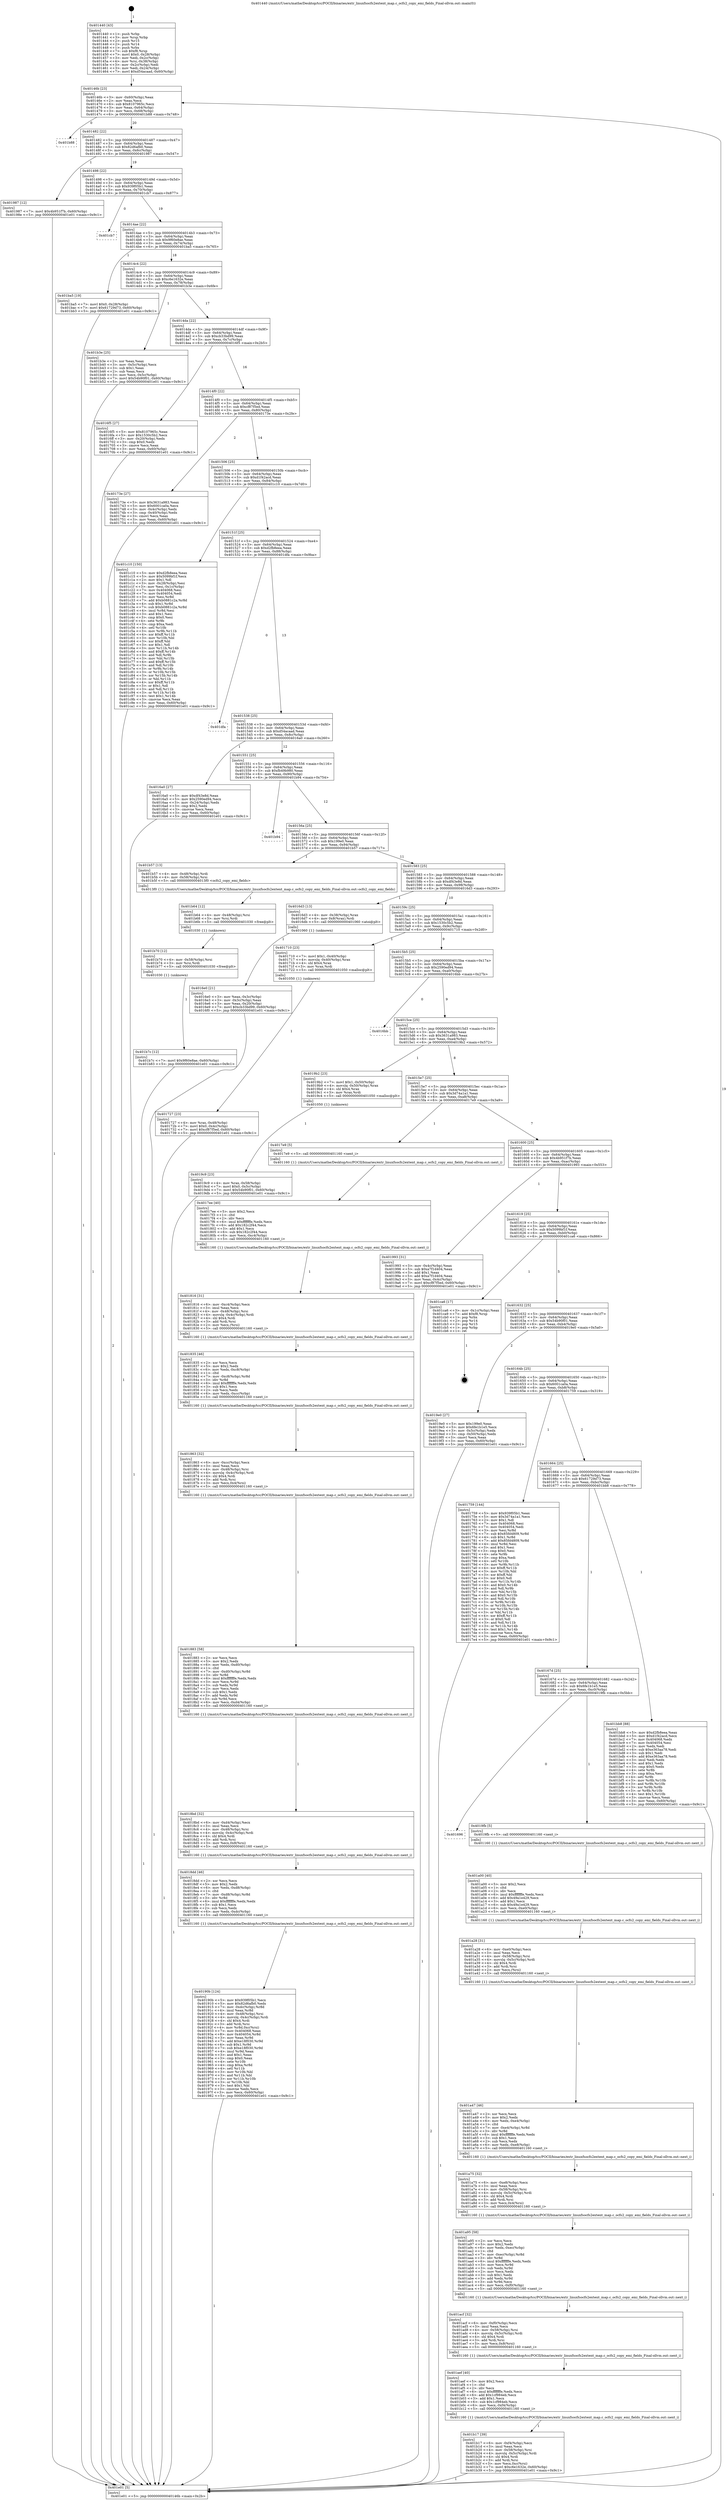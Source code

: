 digraph "0x401440" {
  label = "0x401440 (/mnt/c/Users/mathe/Desktop/tcc/POCII/binaries/extr_linuxfsocfs2extent_map.c_ocfs2_copy_emi_fields_Final-ollvm.out::main(0))"
  labelloc = "t"
  node[shape=record]

  Entry [label="",width=0.3,height=0.3,shape=circle,fillcolor=black,style=filled]
  "0x40146b" [label="{
     0x40146b [23]\l
     | [instrs]\l
     &nbsp;&nbsp;0x40146b \<+3\>: mov -0x60(%rbp),%eax\l
     &nbsp;&nbsp;0x40146e \<+2\>: mov %eax,%ecx\l
     &nbsp;&nbsp;0x401470 \<+6\>: sub $0x8107965c,%ecx\l
     &nbsp;&nbsp;0x401476 \<+3\>: mov %eax,-0x64(%rbp)\l
     &nbsp;&nbsp;0x401479 \<+3\>: mov %ecx,-0x68(%rbp)\l
     &nbsp;&nbsp;0x40147c \<+6\>: je 0000000000401b88 \<main+0x748\>\l
  }"]
  "0x401b88" [label="{
     0x401b88\l
  }", style=dashed]
  "0x401482" [label="{
     0x401482 [22]\l
     | [instrs]\l
     &nbsp;&nbsp;0x401482 \<+5\>: jmp 0000000000401487 \<main+0x47\>\l
     &nbsp;&nbsp;0x401487 \<+3\>: mov -0x64(%rbp),%eax\l
     &nbsp;&nbsp;0x40148a \<+5\>: sub $0x82d6afb0,%eax\l
     &nbsp;&nbsp;0x40148f \<+3\>: mov %eax,-0x6c(%rbp)\l
     &nbsp;&nbsp;0x401492 \<+6\>: je 0000000000401987 \<main+0x547\>\l
  }"]
  Exit [label="",width=0.3,height=0.3,shape=circle,fillcolor=black,style=filled,peripheries=2]
  "0x401987" [label="{
     0x401987 [12]\l
     | [instrs]\l
     &nbsp;&nbsp;0x401987 \<+7\>: movl $0x4b951f7b,-0x60(%rbp)\l
     &nbsp;&nbsp;0x40198e \<+5\>: jmp 0000000000401e01 \<main+0x9c1\>\l
  }"]
  "0x401498" [label="{
     0x401498 [22]\l
     | [instrs]\l
     &nbsp;&nbsp;0x401498 \<+5\>: jmp 000000000040149d \<main+0x5d\>\l
     &nbsp;&nbsp;0x40149d \<+3\>: mov -0x64(%rbp),%eax\l
     &nbsp;&nbsp;0x4014a0 \<+5\>: sub $0x939f05b1,%eax\l
     &nbsp;&nbsp;0x4014a5 \<+3\>: mov %eax,-0x70(%rbp)\l
     &nbsp;&nbsp;0x4014a8 \<+6\>: je 0000000000401cb7 \<main+0x877\>\l
  }"]
  "0x401b7c" [label="{
     0x401b7c [12]\l
     | [instrs]\l
     &nbsp;&nbsp;0x401b7c \<+7\>: movl $0x9f60e8ae,-0x60(%rbp)\l
     &nbsp;&nbsp;0x401b83 \<+5\>: jmp 0000000000401e01 \<main+0x9c1\>\l
  }"]
  "0x401cb7" [label="{
     0x401cb7\l
  }", style=dashed]
  "0x4014ae" [label="{
     0x4014ae [22]\l
     | [instrs]\l
     &nbsp;&nbsp;0x4014ae \<+5\>: jmp 00000000004014b3 \<main+0x73\>\l
     &nbsp;&nbsp;0x4014b3 \<+3\>: mov -0x64(%rbp),%eax\l
     &nbsp;&nbsp;0x4014b6 \<+5\>: sub $0x9f60e8ae,%eax\l
     &nbsp;&nbsp;0x4014bb \<+3\>: mov %eax,-0x74(%rbp)\l
     &nbsp;&nbsp;0x4014be \<+6\>: je 0000000000401ba5 \<main+0x765\>\l
  }"]
  "0x401b70" [label="{
     0x401b70 [12]\l
     | [instrs]\l
     &nbsp;&nbsp;0x401b70 \<+4\>: mov -0x58(%rbp),%rsi\l
     &nbsp;&nbsp;0x401b74 \<+3\>: mov %rsi,%rdi\l
     &nbsp;&nbsp;0x401b77 \<+5\>: call 0000000000401030 \<free@plt\>\l
     | [calls]\l
     &nbsp;&nbsp;0x401030 \{1\} (unknown)\l
  }"]
  "0x401ba5" [label="{
     0x401ba5 [19]\l
     | [instrs]\l
     &nbsp;&nbsp;0x401ba5 \<+7\>: movl $0x0,-0x28(%rbp)\l
     &nbsp;&nbsp;0x401bac \<+7\>: movl $0x61729d73,-0x60(%rbp)\l
     &nbsp;&nbsp;0x401bb3 \<+5\>: jmp 0000000000401e01 \<main+0x9c1\>\l
  }"]
  "0x4014c4" [label="{
     0x4014c4 [22]\l
     | [instrs]\l
     &nbsp;&nbsp;0x4014c4 \<+5\>: jmp 00000000004014c9 \<main+0x89\>\l
     &nbsp;&nbsp;0x4014c9 \<+3\>: mov -0x64(%rbp),%eax\l
     &nbsp;&nbsp;0x4014cc \<+5\>: sub $0xc6e1632e,%eax\l
     &nbsp;&nbsp;0x4014d1 \<+3\>: mov %eax,-0x78(%rbp)\l
     &nbsp;&nbsp;0x4014d4 \<+6\>: je 0000000000401b3e \<main+0x6fe\>\l
  }"]
  "0x401b64" [label="{
     0x401b64 [12]\l
     | [instrs]\l
     &nbsp;&nbsp;0x401b64 \<+4\>: mov -0x48(%rbp),%rsi\l
     &nbsp;&nbsp;0x401b68 \<+3\>: mov %rsi,%rdi\l
     &nbsp;&nbsp;0x401b6b \<+5\>: call 0000000000401030 \<free@plt\>\l
     | [calls]\l
     &nbsp;&nbsp;0x401030 \{1\} (unknown)\l
  }"]
  "0x401b3e" [label="{
     0x401b3e [25]\l
     | [instrs]\l
     &nbsp;&nbsp;0x401b3e \<+2\>: xor %eax,%eax\l
     &nbsp;&nbsp;0x401b40 \<+3\>: mov -0x5c(%rbp),%ecx\l
     &nbsp;&nbsp;0x401b43 \<+3\>: sub $0x1,%eax\l
     &nbsp;&nbsp;0x401b46 \<+2\>: sub %eax,%ecx\l
     &nbsp;&nbsp;0x401b48 \<+3\>: mov %ecx,-0x5c(%rbp)\l
     &nbsp;&nbsp;0x401b4b \<+7\>: movl $0x54b90f01,-0x60(%rbp)\l
     &nbsp;&nbsp;0x401b52 \<+5\>: jmp 0000000000401e01 \<main+0x9c1\>\l
  }"]
  "0x4014da" [label="{
     0x4014da [22]\l
     | [instrs]\l
     &nbsp;&nbsp;0x4014da \<+5\>: jmp 00000000004014df \<main+0x9f\>\l
     &nbsp;&nbsp;0x4014df \<+3\>: mov -0x64(%rbp),%eax\l
     &nbsp;&nbsp;0x4014e2 \<+5\>: sub $0xcb33bd99,%eax\l
     &nbsp;&nbsp;0x4014e7 \<+3\>: mov %eax,-0x7c(%rbp)\l
     &nbsp;&nbsp;0x4014ea \<+6\>: je 00000000004016f5 \<main+0x2b5\>\l
  }"]
  "0x401b17" [label="{
     0x401b17 [39]\l
     | [instrs]\l
     &nbsp;&nbsp;0x401b17 \<+6\>: mov -0xf4(%rbp),%ecx\l
     &nbsp;&nbsp;0x401b1d \<+3\>: imul %eax,%ecx\l
     &nbsp;&nbsp;0x401b20 \<+4\>: mov -0x58(%rbp),%rsi\l
     &nbsp;&nbsp;0x401b24 \<+4\>: movslq -0x5c(%rbp),%rdi\l
     &nbsp;&nbsp;0x401b28 \<+4\>: shl $0x4,%rdi\l
     &nbsp;&nbsp;0x401b2c \<+3\>: add %rdi,%rsi\l
     &nbsp;&nbsp;0x401b2f \<+3\>: mov %ecx,0xc(%rsi)\l
     &nbsp;&nbsp;0x401b32 \<+7\>: movl $0xc6e1632e,-0x60(%rbp)\l
     &nbsp;&nbsp;0x401b39 \<+5\>: jmp 0000000000401e01 \<main+0x9c1\>\l
  }"]
  "0x4016f5" [label="{
     0x4016f5 [27]\l
     | [instrs]\l
     &nbsp;&nbsp;0x4016f5 \<+5\>: mov $0x8107965c,%eax\l
     &nbsp;&nbsp;0x4016fa \<+5\>: mov $0x1530c5b2,%ecx\l
     &nbsp;&nbsp;0x4016ff \<+3\>: mov -0x20(%rbp),%edx\l
     &nbsp;&nbsp;0x401702 \<+3\>: cmp $0x0,%edx\l
     &nbsp;&nbsp;0x401705 \<+3\>: cmove %ecx,%eax\l
     &nbsp;&nbsp;0x401708 \<+3\>: mov %eax,-0x60(%rbp)\l
     &nbsp;&nbsp;0x40170b \<+5\>: jmp 0000000000401e01 \<main+0x9c1\>\l
  }"]
  "0x4014f0" [label="{
     0x4014f0 [22]\l
     | [instrs]\l
     &nbsp;&nbsp;0x4014f0 \<+5\>: jmp 00000000004014f5 \<main+0xb5\>\l
     &nbsp;&nbsp;0x4014f5 \<+3\>: mov -0x64(%rbp),%eax\l
     &nbsp;&nbsp;0x4014f8 \<+5\>: sub $0xcf87f5ed,%eax\l
     &nbsp;&nbsp;0x4014fd \<+3\>: mov %eax,-0x80(%rbp)\l
     &nbsp;&nbsp;0x401500 \<+6\>: je 000000000040173e \<main+0x2fe\>\l
  }"]
  "0x401aef" [label="{
     0x401aef [40]\l
     | [instrs]\l
     &nbsp;&nbsp;0x401aef \<+5\>: mov $0x2,%ecx\l
     &nbsp;&nbsp;0x401af4 \<+1\>: cltd\l
     &nbsp;&nbsp;0x401af5 \<+2\>: idiv %ecx\l
     &nbsp;&nbsp;0x401af7 \<+6\>: imul $0xfffffffe,%edx,%ecx\l
     &nbsp;&nbsp;0x401afd \<+6\>: add $0x1cf984eb,%ecx\l
     &nbsp;&nbsp;0x401b03 \<+3\>: add $0x1,%ecx\l
     &nbsp;&nbsp;0x401b06 \<+6\>: sub $0x1cf984eb,%ecx\l
     &nbsp;&nbsp;0x401b0c \<+6\>: mov %ecx,-0xf4(%rbp)\l
     &nbsp;&nbsp;0x401b12 \<+5\>: call 0000000000401160 \<next_i\>\l
     | [calls]\l
     &nbsp;&nbsp;0x401160 \{1\} (/mnt/c/Users/mathe/Desktop/tcc/POCII/binaries/extr_linuxfsocfs2extent_map.c_ocfs2_copy_emi_fields_Final-ollvm.out::next_i)\l
  }"]
  "0x40173e" [label="{
     0x40173e [27]\l
     | [instrs]\l
     &nbsp;&nbsp;0x40173e \<+5\>: mov $0x3631a983,%eax\l
     &nbsp;&nbsp;0x401743 \<+5\>: mov $0x6001ca0a,%ecx\l
     &nbsp;&nbsp;0x401748 \<+3\>: mov -0x4c(%rbp),%edx\l
     &nbsp;&nbsp;0x40174b \<+3\>: cmp -0x40(%rbp),%edx\l
     &nbsp;&nbsp;0x40174e \<+3\>: cmovl %ecx,%eax\l
     &nbsp;&nbsp;0x401751 \<+3\>: mov %eax,-0x60(%rbp)\l
     &nbsp;&nbsp;0x401754 \<+5\>: jmp 0000000000401e01 \<main+0x9c1\>\l
  }"]
  "0x401506" [label="{
     0x401506 [25]\l
     | [instrs]\l
     &nbsp;&nbsp;0x401506 \<+5\>: jmp 000000000040150b \<main+0xcb\>\l
     &nbsp;&nbsp;0x40150b \<+3\>: mov -0x64(%rbp),%eax\l
     &nbsp;&nbsp;0x40150e \<+5\>: sub $0xd1f42acd,%eax\l
     &nbsp;&nbsp;0x401513 \<+6\>: mov %eax,-0x84(%rbp)\l
     &nbsp;&nbsp;0x401519 \<+6\>: je 0000000000401c10 \<main+0x7d0\>\l
  }"]
  "0x401acf" [label="{
     0x401acf [32]\l
     | [instrs]\l
     &nbsp;&nbsp;0x401acf \<+6\>: mov -0xf0(%rbp),%ecx\l
     &nbsp;&nbsp;0x401ad5 \<+3\>: imul %eax,%ecx\l
     &nbsp;&nbsp;0x401ad8 \<+4\>: mov -0x58(%rbp),%rsi\l
     &nbsp;&nbsp;0x401adc \<+4\>: movslq -0x5c(%rbp),%rdi\l
     &nbsp;&nbsp;0x401ae0 \<+4\>: shl $0x4,%rdi\l
     &nbsp;&nbsp;0x401ae4 \<+3\>: add %rdi,%rsi\l
     &nbsp;&nbsp;0x401ae7 \<+3\>: mov %ecx,0x8(%rsi)\l
     &nbsp;&nbsp;0x401aea \<+5\>: call 0000000000401160 \<next_i\>\l
     | [calls]\l
     &nbsp;&nbsp;0x401160 \{1\} (/mnt/c/Users/mathe/Desktop/tcc/POCII/binaries/extr_linuxfsocfs2extent_map.c_ocfs2_copy_emi_fields_Final-ollvm.out::next_i)\l
  }"]
  "0x401c10" [label="{
     0x401c10 [150]\l
     | [instrs]\l
     &nbsp;&nbsp;0x401c10 \<+5\>: mov $0xd2fb8eea,%eax\l
     &nbsp;&nbsp;0x401c15 \<+5\>: mov $0x5099bf1f,%ecx\l
     &nbsp;&nbsp;0x401c1a \<+2\>: mov $0x1,%dl\l
     &nbsp;&nbsp;0x401c1c \<+3\>: mov -0x28(%rbp),%esi\l
     &nbsp;&nbsp;0x401c1f \<+3\>: mov %esi,-0x1c(%rbp)\l
     &nbsp;&nbsp;0x401c22 \<+7\>: mov 0x404068,%esi\l
     &nbsp;&nbsp;0x401c29 \<+7\>: mov 0x404054,%edi\l
     &nbsp;&nbsp;0x401c30 \<+3\>: mov %esi,%r8d\l
     &nbsp;&nbsp;0x401c33 \<+7\>: add $0xb0881c2a,%r8d\l
     &nbsp;&nbsp;0x401c3a \<+4\>: sub $0x1,%r8d\l
     &nbsp;&nbsp;0x401c3e \<+7\>: sub $0xb0881c2a,%r8d\l
     &nbsp;&nbsp;0x401c45 \<+4\>: imul %r8d,%esi\l
     &nbsp;&nbsp;0x401c49 \<+3\>: and $0x1,%esi\l
     &nbsp;&nbsp;0x401c4c \<+3\>: cmp $0x0,%esi\l
     &nbsp;&nbsp;0x401c4f \<+4\>: sete %r9b\l
     &nbsp;&nbsp;0x401c53 \<+3\>: cmp $0xa,%edi\l
     &nbsp;&nbsp;0x401c56 \<+4\>: setl %r10b\l
     &nbsp;&nbsp;0x401c5a \<+3\>: mov %r9b,%r11b\l
     &nbsp;&nbsp;0x401c5d \<+4\>: xor $0xff,%r11b\l
     &nbsp;&nbsp;0x401c61 \<+3\>: mov %r10b,%bl\l
     &nbsp;&nbsp;0x401c64 \<+3\>: xor $0xff,%bl\l
     &nbsp;&nbsp;0x401c67 \<+3\>: xor $0x1,%dl\l
     &nbsp;&nbsp;0x401c6a \<+3\>: mov %r11b,%r14b\l
     &nbsp;&nbsp;0x401c6d \<+4\>: and $0xff,%r14b\l
     &nbsp;&nbsp;0x401c71 \<+3\>: and %dl,%r9b\l
     &nbsp;&nbsp;0x401c74 \<+3\>: mov %bl,%r15b\l
     &nbsp;&nbsp;0x401c77 \<+4\>: and $0xff,%r15b\l
     &nbsp;&nbsp;0x401c7b \<+3\>: and %dl,%r10b\l
     &nbsp;&nbsp;0x401c7e \<+3\>: or %r9b,%r14b\l
     &nbsp;&nbsp;0x401c81 \<+3\>: or %r10b,%r15b\l
     &nbsp;&nbsp;0x401c84 \<+3\>: xor %r15b,%r14b\l
     &nbsp;&nbsp;0x401c87 \<+3\>: or %bl,%r11b\l
     &nbsp;&nbsp;0x401c8a \<+4\>: xor $0xff,%r11b\l
     &nbsp;&nbsp;0x401c8e \<+3\>: or $0x1,%dl\l
     &nbsp;&nbsp;0x401c91 \<+3\>: and %dl,%r11b\l
     &nbsp;&nbsp;0x401c94 \<+3\>: or %r11b,%r14b\l
     &nbsp;&nbsp;0x401c97 \<+4\>: test $0x1,%r14b\l
     &nbsp;&nbsp;0x401c9b \<+3\>: cmovne %ecx,%eax\l
     &nbsp;&nbsp;0x401c9e \<+3\>: mov %eax,-0x60(%rbp)\l
     &nbsp;&nbsp;0x401ca1 \<+5\>: jmp 0000000000401e01 \<main+0x9c1\>\l
  }"]
  "0x40151f" [label="{
     0x40151f [25]\l
     | [instrs]\l
     &nbsp;&nbsp;0x40151f \<+5\>: jmp 0000000000401524 \<main+0xe4\>\l
     &nbsp;&nbsp;0x401524 \<+3\>: mov -0x64(%rbp),%eax\l
     &nbsp;&nbsp;0x401527 \<+5\>: sub $0xd2fb8eea,%eax\l
     &nbsp;&nbsp;0x40152c \<+6\>: mov %eax,-0x88(%rbp)\l
     &nbsp;&nbsp;0x401532 \<+6\>: je 0000000000401dfa \<main+0x9ba\>\l
  }"]
  "0x401a95" [label="{
     0x401a95 [58]\l
     | [instrs]\l
     &nbsp;&nbsp;0x401a95 \<+2\>: xor %ecx,%ecx\l
     &nbsp;&nbsp;0x401a97 \<+5\>: mov $0x2,%edx\l
     &nbsp;&nbsp;0x401a9c \<+6\>: mov %edx,-0xec(%rbp)\l
     &nbsp;&nbsp;0x401aa2 \<+1\>: cltd\l
     &nbsp;&nbsp;0x401aa3 \<+7\>: mov -0xec(%rbp),%r8d\l
     &nbsp;&nbsp;0x401aaa \<+3\>: idiv %r8d\l
     &nbsp;&nbsp;0x401aad \<+6\>: imul $0xfffffffe,%edx,%edx\l
     &nbsp;&nbsp;0x401ab3 \<+3\>: mov %ecx,%r9d\l
     &nbsp;&nbsp;0x401ab6 \<+3\>: sub %edx,%r9d\l
     &nbsp;&nbsp;0x401ab9 \<+2\>: mov %ecx,%edx\l
     &nbsp;&nbsp;0x401abb \<+3\>: sub $0x1,%edx\l
     &nbsp;&nbsp;0x401abe \<+3\>: add %edx,%r9d\l
     &nbsp;&nbsp;0x401ac1 \<+3\>: sub %r9d,%ecx\l
     &nbsp;&nbsp;0x401ac4 \<+6\>: mov %ecx,-0xf0(%rbp)\l
     &nbsp;&nbsp;0x401aca \<+5\>: call 0000000000401160 \<next_i\>\l
     | [calls]\l
     &nbsp;&nbsp;0x401160 \{1\} (/mnt/c/Users/mathe/Desktop/tcc/POCII/binaries/extr_linuxfsocfs2extent_map.c_ocfs2_copy_emi_fields_Final-ollvm.out::next_i)\l
  }"]
  "0x401dfa" [label="{
     0x401dfa\l
  }", style=dashed]
  "0x401538" [label="{
     0x401538 [25]\l
     | [instrs]\l
     &nbsp;&nbsp;0x401538 \<+5\>: jmp 000000000040153d \<main+0xfd\>\l
     &nbsp;&nbsp;0x40153d \<+3\>: mov -0x64(%rbp),%eax\l
     &nbsp;&nbsp;0x401540 \<+5\>: sub $0xd54acaad,%eax\l
     &nbsp;&nbsp;0x401545 \<+6\>: mov %eax,-0x8c(%rbp)\l
     &nbsp;&nbsp;0x40154b \<+6\>: je 00000000004016a0 \<main+0x260\>\l
  }"]
  "0x401a75" [label="{
     0x401a75 [32]\l
     | [instrs]\l
     &nbsp;&nbsp;0x401a75 \<+6\>: mov -0xe8(%rbp),%ecx\l
     &nbsp;&nbsp;0x401a7b \<+3\>: imul %eax,%ecx\l
     &nbsp;&nbsp;0x401a7e \<+4\>: mov -0x58(%rbp),%rsi\l
     &nbsp;&nbsp;0x401a82 \<+4\>: movslq -0x5c(%rbp),%rdi\l
     &nbsp;&nbsp;0x401a86 \<+4\>: shl $0x4,%rdi\l
     &nbsp;&nbsp;0x401a8a \<+3\>: add %rdi,%rsi\l
     &nbsp;&nbsp;0x401a8d \<+3\>: mov %ecx,0x4(%rsi)\l
     &nbsp;&nbsp;0x401a90 \<+5\>: call 0000000000401160 \<next_i\>\l
     | [calls]\l
     &nbsp;&nbsp;0x401160 \{1\} (/mnt/c/Users/mathe/Desktop/tcc/POCII/binaries/extr_linuxfsocfs2extent_map.c_ocfs2_copy_emi_fields_Final-ollvm.out::next_i)\l
  }"]
  "0x4016a0" [label="{
     0x4016a0 [27]\l
     | [instrs]\l
     &nbsp;&nbsp;0x4016a0 \<+5\>: mov $0xdf43e8d,%eax\l
     &nbsp;&nbsp;0x4016a5 \<+5\>: mov $0x2590ed94,%ecx\l
     &nbsp;&nbsp;0x4016aa \<+3\>: mov -0x24(%rbp),%edx\l
     &nbsp;&nbsp;0x4016ad \<+3\>: cmp $0x2,%edx\l
     &nbsp;&nbsp;0x4016b0 \<+3\>: cmovne %ecx,%eax\l
     &nbsp;&nbsp;0x4016b3 \<+3\>: mov %eax,-0x60(%rbp)\l
     &nbsp;&nbsp;0x4016b6 \<+5\>: jmp 0000000000401e01 \<main+0x9c1\>\l
  }"]
  "0x401551" [label="{
     0x401551 [25]\l
     | [instrs]\l
     &nbsp;&nbsp;0x401551 \<+5\>: jmp 0000000000401556 \<main+0x116\>\l
     &nbsp;&nbsp;0x401556 \<+3\>: mov -0x64(%rbp),%eax\l
     &nbsp;&nbsp;0x401559 \<+5\>: sub $0xfb49b980,%eax\l
     &nbsp;&nbsp;0x40155e \<+6\>: mov %eax,-0x90(%rbp)\l
     &nbsp;&nbsp;0x401564 \<+6\>: je 0000000000401b94 \<main+0x754\>\l
  }"]
  "0x401e01" [label="{
     0x401e01 [5]\l
     | [instrs]\l
     &nbsp;&nbsp;0x401e01 \<+5\>: jmp 000000000040146b \<main+0x2b\>\l
  }"]
  "0x401440" [label="{
     0x401440 [43]\l
     | [instrs]\l
     &nbsp;&nbsp;0x401440 \<+1\>: push %rbp\l
     &nbsp;&nbsp;0x401441 \<+3\>: mov %rsp,%rbp\l
     &nbsp;&nbsp;0x401444 \<+2\>: push %r15\l
     &nbsp;&nbsp;0x401446 \<+2\>: push %r14\l
     &nbsp;&nbsp;0x401448 \<+1\>: push %rbx\l
     &nbsp;&nbsp;0x401449 \<+7\>: sub $0xf8,%rsp\l
     &nbsp;&nbsp;0x401450 \<+7\>: movl $0x0,-0x28(%rbp)\l
     &nbsp;&nbsp;0x401457 \<+3\>: mov %edi,-0x2c(%rbp)\l
     &nbsp;&nbsp;0x40145a \<+4\>: mov %rsi,-0x38(%rbp)\l
     &nbsp;&nbsp;0x40145e \<+3\>: mov -0x2c(%rbp),%edi\l
     &nbsp;&nbsp;0x401461 \<+3\>: mov %edi,-0x24(%rbp)\l
     &nbsp;&nbsp;0x401464 \<+7\>: movl $0xd54acaad,-0x60(%rbp)\l
  }"]
  "0x401a47" [label="{
     0x401a47 [46]\l
     | [instrs]\l
     &nbsp;&nbsp;0x401a47 \<+2\>: xor %ecx,%ecx\l
     &nbsp;&nbsp;0x401a49 \<+5\>: mov $0x2,%edx\l
     &nbsp;&nbsp;0x401a4e \<+6\>: mov %edx,-0xe4(%rbp)\l
     &nbsp;&nbsp;0x401a54 \<+1\>: cltd\l
     &nbsp;&nbsp;0x401a55 \<+7\>: mov -0xe4(%rbp),%r8d\l
     &nbsp;&nbsp;0x401a5c \<+3\>: idiv %r8d\l
     &nbsp;&nbsp;0x401a5f \<+6\>: imul $0xfffffffe,%edx,%edx\l
     &nbsp;&nbsp;0x401a65 \<+3\>: sub $0x1,%ecx\l
     &nbsp;&nbsp;0x401a68 \<+2\>: sub %ecx,%edx\l
     &nbsp;&nbsp;0x401a6a \<+6\>: mov %edx,-0xe8(%rbp)\l
     &nbsp;&nbsp;0x401a70 \<+5\>: call 0000000000401160 \<next_i\>\l
     | [calls]\l
     &nbsp;&nbsp;0x401160 \{1\} (/mnt/c/Users/mathe/Desktop/tcc/POCII/binaries/extr_linuxfsocfs2extent_map.c_ocfs2_copy_emi_fields_Final-ollvm.out::next_i)\l
  }"]
  "0x401b94" [label="{
     0x401b94\l
  }", style=dashed]
  "0x40156a" [label="{
     0x40156a [25]\l
     | [instrs]\l
     &nbsp;&nbsp;0x40156a \<+5\>: jmp 000000000040156f \<main+0x12f\>\l
     &nbsp;&nbsp;0x40156f \<+3\>: mov -0x64(%rbp),%eax\l
     &nbsp;&nbsp;0x401572 \<+5\>: sub $0x199e0,%eax\l
     &nbsp;&nbsp;0x401577 \<+6\>: mov %eax,-0x94(%rbp)\l
     &nbsp;&nbsp;0x40157d \<+6\>: je 0000000000401b57 \<main+0x717\>\l
  }"]
  "0x401a28" [label="{
     0x401a28 [31]\l
     | [instrs]\l
     &nbsp;&nbsp;0x401a28 \<+6\>: mov -0xe0(%rbp),%ecx\l
     &nbsp;&nbsp;0x401a2e \<+3\>: imul %eax,%ecx\l
     &nbsp;&nbsp;0x401a31 \<+4\>: mov -0x58(%rbp),%rsi\l
     &nbsp;&nbsp;0x401a35 \<+4\>: movslq -0x5c(%rbp),%rdi\l
     &nbsp;&nbsp;0x401a39 \<+4\>: shl $0x4,%rdi\l
     &nbsp;&nbsp;0x401a3d \<+3\>: add %rdi,%rsi\l
     &nbsp;&nbsp;0x401a40 \<+2\>: mov %ecx,(%rsi)\l
     &nbsp;&nbsp;0x401a42 \<+5\>: call 0000000000401160 \<next_i\>\l
     | [calls]\l
     &nbsp;&nbsp;0x401160 \{1\} (/mnt/c/Users/mathe/Desktop/tcc/POCII/binaries/extr_linuxfsocfs2extent_map.c_ocfs2_copy_emi_fields_Final-ollvm.out::next_i)\l
  }"]
  "0x401b57" [label="{
     0x401b57 [13]\l
     | [instrs]\l
     &nbsp;&nbsp;0x401b57 \<+4\>: mov -0x48(%rbp),%rdi\l
     &nbsp;&nbsp;0x401b5b \<+4\>: mov -0x58(%rbp),%rsi\l
     &nbsp;&nbsp;0x401b5f \<+5\>: call 00000000004013f0 \<ocfs2_copy_emi_fields\>\l
     | [calls]\l
     &nbsp;&nbsp;0x4013f0 \{1\} (/mnt/c/Users/mathe/Desktop/tcc/POCII/binaries/extr_linuxfsocfs2extent_map.c_ocfs2_copy_emi_fields_Final-ollvm.out::ocfs2_copy_emi_fields)\l
  }"]
  "0x401583" [label="{
     0x401583 [25]\l
     | [instrs]\l
     &nbsp;&nbsp;0x401583 \<+5\>: jmp 0000000000401588 \<main+0x148\>\l
     &nbsp;&nbsp;0x401588 \<+3\>: mov -0x64(%rbp),%eax\l
     &nbsp;&nbsp;0x40158b \<+5\>: sub $0xdf43e8d,%eax\l
     &nbsp;&nbsp;0x401590 \<+6\>: mov %eax,-0x98(%rbp)\l
     &nbsp;&nbsp;0x401596 \<+6\>: je 00000000004016d3 \<main+0x293\>\l
  }"]
  "0x401a00" [label="{
     0x401a00 [40]\l
     | [instrs]\l
     &nbsp;&nbsp;0x401a00 \<+5\>: mov $0x2,%ecx\l
     &nbsp;&nbsp;0x401a05 \<+1\>: cltd\l
     &nbsp;&nbsp;0x401a06 \<+2\>: idiv %ecx\l
     &nbsp;&nbsp;0x401a08 \<+6\>: imul $0xfffffffe,%edx,%ecx\l
     &nbsp;&nbsp;0x401a0e \<+6\>: add $0x49a1e429,%ecx\l
     &nbsp;&nbsp;0x401a14 \<+3\>: add $0x1,%ecx\l
     &nbsp;&nbsp;0x401a17 \<+6\>: sub $0x49a1e429,%ecx\l
     &nbsp;&nbsp;0x401a1d \<+6\>: mov %ecx,-0xe0(%rbp)\l
     &nbsp;&nbsp;0x401a23 \<+5\>: call 0000000000401160 \<next_i\>\l
     | [calls]\l
     &nbsp;&nbsp;0x401160 \{1\} (/mnt/c/Users/mathe/Desktop/tcc/POCII/binaries/extr_linuxfsocfs2extent_map.c_ocfs2_copy_emi_fields_Final-ollvm.out::next_i)\l
  }"]
  "0x4016d3" [label="{
     0x4016d3 [13]\l
     | [instrs]\l
     &nbsp;&nbsp;0x4016d3 \<+4\>: mov -0x38(%rbp),%rax\l
     &nbsp;&nbsp;0x4016d7 \<+4\>: mov 0x8(%rax),%rdi\l
     &nbsp;&nbsp;0x4016db \<+5\>: call 0000000000401060 \<atoi@plt\>\l
     | [calls]\l
     &nbsp;&nbsp;0x401060 \{1\} (unknown)\l
  }"]
  "0x40159c" [label="{
     0x40159c [25]\l
     | [instrs]\l
     &nbsp;&nbsp;0x40159c \<+5\>: jmp 00000000004015a1 \<main+0x161\>\l
     &nbsp;&nbsp;0x4015a1 \<+3\>: mov -0x64(%rbp),%eax\l
     &nbsp;&nbsp;0x4015a4 \<+5\>: sub $0x1530c5b2,%eax\l
     &nbsp;&nbsp;0x4015a9 \<+6\>: mov %eax,-0x9c(%rbp)\l
     &nbsp;&nbsp;0x4015af \<+6\>: je 0000000000401710 \<main+0x2d0\>\l
  }"]
  "0x4016e0" [label="{
     0x4016e0 [21]\l
     | [instrs]\l
     &nbsp;&nbsp;0x4016e0 \<+3\>: mov %eax,-0x3c(%rbp)\l
     &nbsp;&nbsp;0x4016e3 \<+3\>: mov -0x3c(%rbp),%eax\l
     &nbsp;&nbsp;0x4016e6 \<+3\>: mov %eax,-0x20(%rbp)\l
     &nbsp;&nbsp;0x4016e9 \<+7\>: movl $0xcb33bd99,-0x60(%rbp)\l
     &nbsp;&nbsp;0x4016f0 \<+5\>: jmp 0000000000401e01 \<main+0x9c1\>\l
  }"]
  "0x401696" [label="{
     0x401696\l
  }", style=dashed]
  "0x401710" [label="{
     0x401710 [23]\l
     | [instrs]\l
     &nbsp;&nbsp;0x401710 \<+7\>: movl $0x1,-0x40(%rbp)\l
     &nbsp;&nbsp;0x401717 \<+4\>: movslq -0x40(%rbp),%rax\l
     &nbsp;&nbsp;0x40171b \<+4\>: shl $0x4,%rax\l
     &nbsp;&nbsp;0x40171f \<+3\>: mov %rax,%rdi\l
     &nbsp;&nbsp;0x401722 \<+5\>: call 0000000000401050 \<malloc@plt\>\l
     | [calls]\l
     &nbsp;&nbsp;0x401050 \{1\} (unknown)\l
  }"]
  "0x4015b5" [label="{
     0x4015b5 [25]\l
     | [instrs]\l
     &nbsp;&nbsp;0x4015b5 \<+5\>: jmp 00000000004015ba \<main+0x17a\>\l
     &nbsp;&nbsp;0x4015ba \<+3\>: mov -0x64(%rbp),%eax\l
     &nbsp;&nbsp;0x4015bd \<+5\>: sub $0x2590ed94,%eax\l
     &nbsp;&nbsp;0x4015c2 \<+6\>: mov %eax,-0xa0(%rbp)\l
     &nbsp;&nbsp;0x4015c8 \<+6\>: je 00000000004016bb \<main+0x27b\>\l
  }"]
  "0x401727" [label="{
     0x401727 [23]\l
     | [instrs]\l
     &nbsp;&nbsp;0x401727 \<+4\>: mov %rax,-0x48(%rbp)\l
     &nbsp;&nbsp;0x40172b \<+7\>: movl $0x0,-0x4c(%rbp)\l
     &nbsp;&nbsp;0x401732 \<+7\>: movl $0xcf87f5ed,-0x60(%rbp)\l
     &nbsp;&nbsp;0x401739 \<+5\>: jmp 0000000000401e01 \<main+0x9c1\>\l
  }"]
  "0x4019fb" [label="{
     0x4019fb [5]\l
     | [instrs]\l
     &nbsp;&nbsp;0x4019fb \<+5\>: call 0000000000401160 \<next_i\>\l
     | [calls]\l
     &nbsp;&nbsp;0x401160 \{1\} (/mnt/c/Users/mathe/Desktop/tcc/POCII/binaries/extr_linuxfsocfs2extent_map.c_ocfs2_copy_emi_fields_Final-ollvm.out::next_i)\l
  }"]
  "0x4016bb" [label="{
     0x4016bb\l
  }", style=dashed]
  "0x4015ce" [label="{
     0x4015ce [25]\l
     | [instrs]\l
     &nbsp;&nbsp;0x4015ce \<+5\>: jmp 00000000004015d3 \<main+0x193\>\l
     &nbsp;&nbsp;0x4015d3 \<+3\>: mov -0x64(%rbp),%eax\l
     &nbsp;&nbsp;0x4015d6 \<+5\>: sub $0x3631a983,%eax\l
     &nbsp;&nbsp;0x4015db \<+6\>: mov %eax,-0xa4(%rbp)\l
     &nbsp;&nbsp;0x4015e1 \<+6\>: je 00000000004019b2 \<main+0x572\>\l
  }"]
  "0x40167d" [label="{
     0x40167d [25]\l
     | [instrs]\l
     &nbsp;&nbsp;0x40167d \<+5\>: jmp 0000000000401682 \<main+0x242\>\l
     &nbsp;&nbsp;0x401682 \<+3\>: mov -0x64(%rbp),%eax\l
     &nbsp;&nbsp;0x401685 \<+5\>: sub $0x6fe1b1e5,%eax\l
     &nbsp;&nbsp;0x40168a \<+6\>: mov %eax,-0xc0(%rbp)\l
     &nbsp;&nbsp;0x401690 \<+6\>: je 00000000004019fb \<main+0x5bb\>\l
  }"]
  "0x4019b2" [label="{
     0x4019b2 [23]\l
     | [instrs]\l
     &nbsp;&nbsp;0x4019b2 \<+7\>: movl $0x1,-0x50(%rbp)\l
     &nbsp;&nbsp;0x4019b9 \<+4\>: movslq -0x50(%rbp),%rax\l
     &nbsp;&nbsp;0x4019bd \<+4\>: shl $0x4,%rax\l
     &nbsp;&nbsp;0x4019c1 \<+3\>: mov %rax,%rdi\l
     &nbsp;&nbsp;0x4019c4 \<+5\>: call 0000000000401050 \<malloc@plt\>\l
     | [calls]\l
     &nbsp;&nbsp;0x401050 \{1\} (unknown)\l
  }"]
  "0x4015e7" [label="{
     0x4015e7 [25]\l
     | [instrs]\l
     &nbsp;&nbsp;0x4015e7 \<+5\>: jmp 00000000004015ec \<main+0x1ac\>\l
     &nbsp;&nbsp;0x4015ec \<+3\>: mov -0x64(%rbp),%eax\l
     &nbsp;&nbsp;0x4015ef \<+5\>: sub $0x3d74a1a1,%eax\l
     &nbsp;&nbsp;0x4015f4 \<+6\>: mov %eax,-0xa8(%rbp)\l
     &nbsp;&nbsp;0x4015fa \<+6\>: je 00000000004017e9 \<main+0x3a9\>\l
  }"]
  "0x401bb8" [label="{
     0x401bb8 [88]\l
     | [instrs]\l
     &nbsp;&nbsp;0x401bb8 \<+5\>: mov $0xd2fb8eea,%eax\l
     &nbsp;&nbsp;0x401bbd \<+5\>: mov $0xd1f42acd,%ecx\l
     &nbsp;&nbsp;0x401bc2 \<+7\>: mov 0x404068,%edx\l
     &nbsp;&nbsp;0x401bc9 \<+7\>: mov 0x404054,%esi\l
     &nbsp;&nbsp;0x401bd0 \<+2\>: mov %edx,%edi\l
     &nbsp;&nbsp;0x401bd2 \<+6\>: sub $0xe363aa78,%edi\l
     &nbsp;&nbsp;0x401bd8 \<+3\>: sub $0x1,%edi\l
     &nbsp;&nbsp;0x401bdb \<+6\>: add $0xe363aa78,%edi\l
     &nbsp;&nbsp;0x401be1 \<+3\>: imul %edi,%edx\l
     &nbsp;&nbsp;0x401be4 \<+3\>: and $0x1,%edx\l
     &nbsp;&nbsp;0x401be7 \<+3\>: cmp $0x0,%edx\l
     &nbsp;&nbsp;0x401bea \<+4\>: sete %r8b\l
     &nbsp;&nbsp;0x401bee \<+3\>: cmp $0xa,%esi\l
     &nbsp;&nbsp;0x401bf1 \<+4\>: setl %r9b\l
     &nbsp;&nbsp;0x401bf5 \<+3\>: mov %r8b,%r10b\l
     &nbsp;&nbsp;0x401bf8 \<+3\>: and %r9b,%r10b\l
     &nbsp;&nbsp;0x401bfb \<+3\>: xor %r9b,%r8b\l
     &nbsp;&nbsp;0x401bfe \<+3\>: or %r8b,%r10b\l
     &nbsp;&nbsp;0x401c01 \<+4\>: test $0x1,%r10b\l
     &nbsp;&nbsp;0x401c05 \<+3\>: cmovne %ecx,%eax\l
     &nbsp;&nbsp;0x401c08 \<+3\>: mov %eax,-0x60(%rbp)\l
     &nbsp;&nbsp;0x401c0b \<+5\>: jmp 0000000000401e01 \<main+0x9c1\>\l
  }"]
  "0x4017e9" [label="{
     0x4017e9 [5]\l
     | [instrs]\l
     &nbsp;&nbsp;0x4017e9 \<+5\>: call 0000000000401160 \<next_i\>\l
     | [calls]\l
     &nbsp;&nbsp;0x401160 \{1\} (/mnt/c/Users/mathe/Desktop/tcc/POCII/binaries/extr_linuxfsocfs2extent_map.c_ocfs2_copy_emi_fields_Final-ollvm.out::next_i)\l
  }"]
  "0x401600" [label="{
     0x401600 [25]\l
     | [instrs]\l
     &nbsp;&nbsp;0x401600 \<+5\>: jmp 0000000000401605 \<main+0x1c5\>\l
     &nbsp;&nbsp;0x401605 \<+3\>: mov -0x64(%rbp),%eax\l
     &nbsp;&nbsp;0x401608 \<+5\>: sub $0x4b951f7b,%eax\l
     &nbsp;&nbsp;0x40160d \<+6\>: mov %eax,-0xac(%rbp)\l
     &nbsp;&nbsp;0x401613 \<+6\>: je 0000000000401993 \<main+0x553\>\l
  }"]
  "0x4019c9" [label="{
     0x4019c9 [23]\l
     | [instrs]\l
     &nbsp;&nbsp;0x4019c9 \<+4\>: mov %rax,-0x58(%rbp)\l
     &nbsp;&nbsp;0x4019cd \<+7\>: movl $0x0,-0x5c(%rbp)\l
     &nbsp;&nbsp;0x4019d4 \<+7\>: movl $0x54b90f01,-0x60(%rbp)\l
     &nbsp;&nbsp;0x4019db \<+5\>: jmp 0000000000401e01 \<main+0x9c1\>\l
  }"]
  "0x401993" [label="{
     0x401993 [31]\l
     | [instrs]\l
     &nbsp;&nbsp;0x401993 \<+3\>: mov -0x4c(%rbp),%eax\l
     &nbsp;&nbsp;0x401996 \<+5\>: sub $0xa7f1d404,%eax\l
     &nbsp;&nbsp;0x40199b \<+3\>: add $0x1,%eax\l
     &nbsp;&nbsp;0x40199e \<+5\>: add $0xa7f1d404,%eax\l
     &nbsp;&nbsp;0x4019a3 \<+3\>: mov %eax,-0x4c(%rbp)\l
     &nbsp;&nbsp;0x4019a6 \<+7\>: movl $0xcf87f5ed,-0x60(%rbp)\l
     &nbsp;&nbsp;0x4019ad \<+5\>: jmp 0000000000401e01 \<main+0x9c1\>\l
  }"]
  "0x401619" [label="{
     0x401619 [25]\l
     | [instrs]\l
     &nbsp;&nbsp;0x401619 \<+5\>: jmp 000000000040161e \<main+0x1de\>\l
     &nbsp;&nbsp;0x40161e \<+3\>: mov -0x64(%rbp),%eax\l
     &nbsp;&nbsp;0x401621 \<+5\>: sub $0x5099bf1f,%eax\l
     &nbsp;&nbsp;0x401626 \<+6\>: mov %eax,-0xb0(%rbp)\l
     &nbsp;&nbsp;0x40162c \<+6\>: je 0000000000401ca6 \<main+0x866\>\l
  }"]
  "0x40190b" [label="{
     0x40190b [124]\l
     | [instrs]\l
     &nbsp;&nbsp;0x40190b \<+5\>: mov $0x939f05b1,%ecx\l
     &nbsp;&nbsp;0x401910 \<+5\>: mov $0x82d6afb0,%edx\l
     &nbsp;&nbsp;0x401915 \<+7\>: mov -0xdc(%rbp),%r8d\l
     &nbsp;&nbsp;0x40191c \<+4\>: imul %eax,%r8d\l
     &nbsp;&nbsp;0x401920 \<+4\>: mov -0x48(%rbp),%rsi\l
     &nbsp;&nbsp;0x401924 \<+4\>: movslq -0x4c(%rbp),%rdi\l
     &nbsp;&nbsp;0x401928 \<+4\>: shl $0x4,%rdi\l
     &nbsp;&nbsp;0x40192c \<+3\>: add %rdi,%rsi\l
     &nbsp;&nbsp;0x40192f \<+4\>: mov %r8d,0xc(%rsi)\l
     &nbsp;&nbsp;0x401933 \<+7\>: mov 0x404068,%eax\l
     &nbsp;&nbsp;0x40193a \<+8\>: mov 0x404054,%r8d\l
     &nbsp;&nbsp;0x401942 \<+3\>: mov %eax,%r9d\l
     &nbsp;&nbsp;0x401945 \<+7\>: add $0xe18f030,%r9d\l
     &nbsp;&nbsp;0x40194c \<+4\>: sub $0x1,%r9d\l
     &nbsp;&nbsp;0x401950 \<+7\>: sub $0xe18f030,%r9d\l
     &nbsp;&nbsp;0x401957 \<+4\>: imul %r9d,%eax\l
     &nbsp;&nbsp;0x40195b \<+3\>: and $0x1,%eax\l
     &nbsp;&nbsp;0x40195e \<+3\>: cmp $0x0,%eax\l
     &nbsp;&nbsp;0x401961 \<+4\>: sete %r10b\l
     &nbsp;&nbsp;0x401965 \<+4\>: cmp $0xa,%r8d\l
     &nbsp;&nbsp;0x401969 \<+4\>: setl %r11b\l
     &nbsp;&nbsp;0x40196d \<+3\>: mov %r10b,%bl\l
     &nbsp;&nbsp;0x401970 \<+3\>: and %r11b,%bl\l
     &nbsp;&nbsp;0x401973 \<+3\>: xor %r11b,%r10b\l
     &nbsp;&nbsp;0x401976 \<+3\>: or %r10b,%bl\l
     &nbsp;&nbsp;0x401979 \<+3\>: test $0x1,%bl\l
     &nbsp;&nbsp;0x40197c \<+3\>: cmovne %edx,%ecx\l
     &nbsp;&nbsp;0x40197f \<+3\>: mov %ecx,-0x60(%rbp)\l
     &nbsp;&nbsp;0x401982 \<+5\>: jmp 0000000000401e01 \<main+0x9c1\>\l
  }"]
  "0x401ca6" [label="{
     0x401ca6 [17]\l
     | [instrs]\l
     &nbsp;&nbsp;0x401ca6 \<+3\>: mov -0x1c(%rbp),%eax\l
     &nbsp;&nbsp;0x401ca9 \<+7\>: add $0xf8,%rsp\l
     &nbsp;&nbsp;0x401cb0 \<+1\>: pop %rbx\l
     &nbsp;&nbsp;0x401cb1 \<+2\>: pop %r14\l
     &nbsp;&nbsp;0x401cb3 \<+2\>: pop %r15\l
     &nbsp;&nbsp;0x401cb5 \<+1\>: pop %rbp\l
     &nbsp;&nbsp;0x401cb6 \<+1\>: ret\l
  }"]
  "0x401632" [label="{
     0x401632 [25]\l
     | [instrs]\l
     &nbsp;&nbsp;0x401632 \<+5\>: jmp 0000000000401637 \<main+0x1f7\>\l
     &nbsp;&nbsp;0x401637 \<+3\>: mov -0x64(%rbp),%eax\l
     &nbsp;&nbsp;0x40163a \<+5\>: sub $0x54b90f01,%eax\l
     &nbsp;&nbsp;0x40163f \<+6\>: mov %eax,-0xb4(%rbp)\l
     &nbsp;&nbsp;0x401645 \<+6\>: je 00000000004019e0 \<main+0x5a0\>\l
  }"]
  "0x4018dd" [label="{
     0x4018dd [46]\l
     | [instrs]\l
     &nbsp;&nbsp;0x4018dd \<+2\>: xor %ecx,%ecx\l
     &nbsp;&nbsp;0x4018df \<+5\>: mov $0x2,%edx\l
     &nbsp;&nbsp;0x4018e4 \<+6\>: mov %edx,-0xd8(%rbp)\l
     &nbsp;&nbsp;0x4018ea \<+1\>: cltd\l
     &nbsp;&nbsp;0x4018eb \<+7\>: mov -0xd8(%rbp),%r8d\l
     &nbsp;&nbsp;0x4018f2 \<+3\>: idiv %r8d\l
     &nbsp;&nbsp;0x4018f5 \<+6\>: imul $0xfffffffe,%edx,%edx\l
     &nbsp;&nbsp;0x4018fb \<+3\>: sub $0x1,%ecx\l
     &nbsp;&nbsp;0x4018fe \<+2\>: sub %ecx,%edx\l
     &nbsp;&nbsp;0x401900 \<+6\>: mov %edx,-0xdc(%rbp)\l
     &nbsp;&nbsp;0x401906 \<+5\>: call 0000000000401160 \<next_i\>\l
     | [calls]\l
     &nbsp;&nbsp;0x401160 \{1\} (/mnt/c/Users/mathe/Desktop/tcc/POCII/binaries/extr_linuxfsocfs2extent_map.c_ocfs2_copy_emi_fields_Final-ollvm.out::next_i)\l
  }"]
  "0x4019e0" [label="{
     0x4019e0 [27]\l
     | [instrs]\l
     &nbsp;&nbsp;0x4019e0 \<+5\>: mov $0x199e0,%eax\l
     &nbsp;&nbsp;0x4019e5 \<+5\>: mov $0x6fe1b1e5,%ecx\l
     &nbsp;&nbsp;0x4019ea \<+3\>: mov -0x5c(%rbp),%edx\l
     &nbsp;&nbsp;0x4019ed \<+3\>: cmp -0x50(%rbp),%edx\l
     &nbsp;&nbsp;0x4019f0 \<+3\>: cmovl %ecx,%eax\l
     &nbsp;&nbsp;0x4019f3 \<+3\>: mov %eax,-0x60(%rbp)\l
     &nbsp;&nbsp;0x4019f6 \<+5\>: jmp 0000000000401e01 \<main+0x9c1\>\l
  }"]
  "0x40164b" [label="{
     0x40164b [25]\l
     | [instrs]\l
     &nbsp;&nbsp;0x40164b \<+5\>: jmp 0000000000401650 \<main+0x210\>\l
     &nbsp;&nbsp;0x401650 \<+3\>: mov -0x64(%rbp),%eax\l
     &nbsp;&nbsp;0x401653 \<+5\>: sub $0x6001ca0a,%eax\l
     &nbsp;&nbsp;0x401658 \<+6\>: mov %eax,-0xb8(%rbp)\l
     &nbsp;&nbsp;0x40165e \<+6\>: je 0000000000401759 \<main+0x319\>\l
  }"]
  "0x4018bd" [label="{
     0x4018bd [32]\l
     | [instrs]\l
     &nbsp;&nbsp;0x4018bd \<+6\>: mov -0xd4(%rbp),%ecx\l
     &nbsp;&nbsp;0x4018c3 \<+3\>: imul %eax,%ecx\l
     &nbsp;&nbsp;0x4018c6 \<+4\>: mov -0x48(%rbp),%rsi\l
     &nbsp;&nbsp;0x4018ca \<+4\>: movslq -0x4c(%rbp),%rdi\l
     &nbsp;&nbsp;0x4018ce \<+4\>: shl $0x4,%rdi\l
     &nbsp;&nbsp;0x4018d2 \<+3\>: add %rdi,%rsi\l
     &nbsp;&nbsp;0x4018d5 \<+3\>: mov %ecx,0x8(%rsi)\l
     &nbsp;&nbsp;0x4018d8 \<+5\>: call 0000000000401160 \<next_i\>\l
     | [calls]\l
     &nbsp;&nbsp;0x401160 \{1\} (/mnt/c/Users/mathe/Desktop/tcc/POCII/binaries/extr_linuxfsocfs2extent_map.c_ocfs2_copy_emi_fields_Final-ollvm.out::next_i)\l
  }"]
  "0x401759" [label="{
     0x401759 [144]\l
     | [instrs]\l
     &nbsp;&nbsp;0x401759 \<+5\>: mov $0x939f05b1,%eax\l
     &nbsp;&nbsp;0x40175e \<+5\>: mov $0x3d74a1a1,%ecx\l
     &nbsp;&nbsp;0x401763 \<+2\>: mov $0x1,%dl\l
     &nbsp;&nbsp;0x401765 \<+7\>: mov 0x404068,%esi\l
     &nbsp;&nbsp;0x40176c \<+7\>: mov 0x404054,%edi\l
     &nbsp;&nbsp;0x401773 \<+3\>: mov %esi,%r8d\l
     &nbsp;&nbsp;0x401776 \<+7\>: sub $0x85fd4809,%r8d\l
     &nbsp;&nbsp;0x40177d \<+4\>: sub $0x1,%r8d\l
     &nbsp;&nbsp;0x401781 \<+7\>: add $0x85fd4809,%r8d\l
     &nbsp;&nbsp;0x401788 \<+4\>: imul %r8d,%esi\l
     &nbsp;&nbsp;0x40178c \<+3\>: and $0x1,%esi\l
     &nbsp;&nbsp;0x40178f \<+3\>: cmp $0x0,%esi\l
     &nbsp;&nbsp;0x401792 \<+4\>: sete %r9b\l
     &nbsp;&nbsp;0x401796 \<+3\>: cmp $0xa,%edi\l
     &nbsp;&nbsp;0x401799 \<+4\>: setl %r10b\l
     &nbsp;&nbsp;0x40179d \<+3\>: mov %r9b,%r11b\l
     &nbsp;&nbsp;0x4017a0 \<+4\>: xor $0xff,%r11b\l
     &nbsp;&nbsp;0x4017a4 \<+3\>: mov %r10b,%bl\l
     &nbsp;&nbsp;0x4017a7 \<+3\>: xor $0xff,%bl\l
     &nbsp;&nbsp;0x4017aa \<+3\>: xor $0x0,%dl\l
     &nbsp;&nbsp;0x4017ad \<+3\>: mov %r11b,%r14b\l
     &nbsp;&nbsp;0x4017b0 \<+4\>: and $0x0,%r14b\l
     &nbsp;&nbsp;0x4017b4 \<+3\>: and %dl,%r9b\l
     &nbsp;&nbsp;0x4017b7 \<+3\>: mov %bl,%r15b\l
     &nbsp;&nbsp;0x4017ba \<+4\>: and $0x0,%r15b\l
     &nbsp;&nbsp;0x4017be \<+3\>: and %dl,%r10b\l
     &nbsp;&nbsp;0x4017c1 \<+3\>: or %r9b,%r14b\l
     &nbsp;&nbsp;0x4017c4 \<+3\>: or %r10b,%r15b\l
     &nbsp;&nbsp;0x4017c7 \<+3\>: xor %r15b,%r14b\l
     &nbsp;&nbsp;0x4017ca \<+3\>: or %bl,%r11b\l
     &nbsp;&nbsp;0x4017cd \<+4\>: xor $0xff,%r11b\l
     &nbsp;&nbsp;0x4017d1 \<+3\>: or $0x0,%dl\l
     &nbsp;&nbsp;0x4017d4 \<+3\>: and %dl,%r11b\l
     &nbsp;&nbsp;0x4017d7 \<+3\>: or %r11b,%r14b\l
     &nbsp;&nbsp;0x4017da \<+4\>: test $0x1,%r14b\l
     &nbsp;&nbsp;0x4017de \<+3\>: cmovne %ecx,%eax\l
     &nbsp;&nbsp;0x4017e1 \<+3\>: mov %eax,-0x60(%rbp)\l
     &nbsp;&nbsp;0x4017e4 \<+5\>: jmp 0000000000401e01 \<main+0x9c1\>\l
  }"]
  "0x401664" [label="{
     0x401664 [25]\l
     | [instrs]\l
     &nbsp;&nbsp;0x401664 \<+5\>: jmp 0000000000401669 \<main+0x229\>\l
     &nbsp;&nbsp;0x401669 \<+3\>: mov -0x64(%rbp),%eax\l
     &nbsp;&nbsp;0x40166c \<+5\>: sub $0x61729d73,%eax\l
     &nbsp;&nbsp;0x401671 \<+6\>: mov %eax,-0xbc(%rbp)\l
     &nbsp;&nbsp;0x401677 \<+6\>: je 0000000000401bb8 \<main+0x778\>\l
  }"]
  "0x4017ee" [label="{
     0x4017ee [40]\l
     | [instrs]\l
     &nbsp;&nbsp;0x4017ee \<+5\>: mov $0x2,%ecx\l
     &nbsp;&nbsp;0x4017f3 \<+1\>: cltd\l
     &nbsp;&nbsp;0x4017f4 \<+2\>: idiv %ecx\l
     &nbsp;&nbsp;0x4017f6 \<+6\>: imul $0xfffffffe,%edx,%ecx\l
     &nbsp;&nbsp;0x4017fc \<+6\>: add $0x182c2f44,%ecx\l
     &nbsp;&nbsp;0x401802 \<+3\>: add $0x1,%ecx\l
     &nbsp;&nbsp;0x401805 \<+6\>: sub $0x182c2f44,%ecx\l
     &nbsp;&nbsp;0x40180b \<+6\>: mov %ecx,-0xc4(%rbp)\l
     &nbsp;&nbsp;0x401811 \<+5\>: call 0000000000401160 \<next_i\>\l
     | [calls]\l
     &nbsp;&nbsp;0x401160 \{1\} (/mnt/c/Users/mathe/Desktop/tcc/POCII/binaries/extr_linuxfsocfs2extent_map.c_ocfs2_copy_emi_fields_Final-ollvm.out::next_i)\l
  }"]
  "0x401816" [label="{
     0x401816 [31]\l
     | [instrs]\l
     &nbsp;&nbsp;0x401816 \<+6\>: mov -0xc4(%rbp),%ecx\l
     &nbsp;&nbsp;0x40181c \<+3\>: imul %eax,%ecx\l
     &nbsp;&nbsp;0x40181f \<+4\>: mov -0x48(%rbp),%rsi\l
     &nbsp;&nbsp;0x401823 \<+4\>: movslq -0x4c(%rbp),%rdi\l
     &nbsp;&nbsp;0x401827 \<+4\>: shl $0x4,%rdi\l
     &nbsp;&nbsp;0x40182b \<+3\>: add %rdi,%rsi\l
     &nbsp;&nbsp;0x40182e \<+2\>: mov %ecx,(%rsi)\l
     &nbsp;&nbsp;0x401830 \<+5\>: call 0000000000401160 \<next_i\>\l
     | [calls]\l
     &nbsp;&nbsp;0x401160 \{1\} (/mnt/c/Users/mathe/Desktop/tcc/POCII/binaries/extr_linuxfsocfs2extent_map.c_ocfs2_copy_emi_fields_Final-ollvm.out::next_i)\l
  }"]
  "0x401835" [label="{
     0x401835 [46]\l
     | [instrs]\l
     &nbsp;&nbsp;0x401835 \<+2\>: xor %ecx,%ecx\l
     &nbsp;&nbsp;0x401837 \<+5\>: mov $0x2,%edx\l
     &nbsp;&nbsp;0x40183c \<+6\>: mov %edx,-0xc8(%rbp)\l
     &nbsp;&nbsp;0x401842 \<+1\>: cltd\l
     &nbsp;&nbsp;0x401843 \<+7\>: mov -0xc8(%rbp),%r8d\l
     &nbsp;&nbsp;0x40184a \<+3\>: idiv %r8d\l
     &nbsp;&nbsp;0x40184d \<+6\>: imul $0xfffffffe,%edx,%edx\l
     &nbsp;&nbsp;0x401853 \<+3\>: sub $0x1,%ecx\l
     &nbsp;&nbsp;0x401856 \<+2\>: sub %ecx,%edx\l
     &nbsp;&nbsp;0x401858 \<+6\>: mov %edx,-0xcc(%rbp)\l
     &nbsp;&nbsp;0x40185e \<+5\>: call 0000000000401160 \<next_i\>\l
     | [calls]\l
     &nbsp;&nbsp;0x401160 \{1\} (/mnt/c/Users/mathe/Desktop/tcc/POCII/binaries/extr_linuxfsocfs2extent_map.c_ocfs2_copy_emi_fields_Final-ollvm.out::next_i)\l
  }"]
  "0x401863" [label="{
     0x401863 [32]\l
     | [instrs]\l
     &nbsp;&nbsp;0x401863 \<+6\>: mov -0xcc(%rbp),%ecx\l
     &nbsp;&nbsp;0x401869 \<+3\>: imul %eax,%ecx\l
     &nbsp;&nbsp;0x40186c \<+4\>: mov -0x48(%rbp),%rsi\l
     &nbsp;&nbsp;0x401870 \<+4\>: movslq -0x4c(%rbp),%rdi\l
     &nbsp;&nbsp;0x401874 \<+4\>: shl $0x4,%rdi\l
     &nbsp;&nbsp;0x401878 \<+3\>: add %rdi,%rsi\l
     &nbsp;&nbsp;0x40187b \<+3\>: mov %ecx,0x4(%rsi)\l
     &nbsp;&nbsp;0x40187e \<+5\>: call 0000000000401160 \<next_i\>\l
     | [calls]\l
     &nbsp;&nbsp;0x401160 \{1\} (/mnt/c/Users/mathe/Desktop/tcc/POCII/binaries/extr_linuxfsocfs2extent_map.c_ocfs2_copy_emi_fields_Final-ollvm.out::next_i)\l
  }"]
  "0x401883" [label="{
     0x401883 [58]\l
     | [instrs]\l
     &nbsp;&nbsp;0x401883 \<+2\>: xor %ecx,%ecx\l
     &nbsp;&nbsp;0x401885 \<+5\>: mov $0x2,%edx\l
     &nbsp;&nbsp;0x40188a \<+6\>: mov %edx,-0xd0(%rbp)\l
     &nbsp;&nbsp;0x401890 \<+1\>: cltd\l
     &nbsp;&nbsp;0x401891 \<+7\>: mov -0xd0(%rbp),%r8d\l
     &nbsp;&nbsp;0x401898 \<+3\>: idiv %r8d\l
     &nbsp;&nbsp;0x40189b \<+6\>: imul $0xfffffffe,%edx,%edx\l
     &nbsp;&nbsp;0x4018a1 \<+3\>: mov %ecx,%r9d\l
     &nbsp;&nbsp;0x4018a4 \<+3\>: sub %edx,%r9d\l
     &nbsp;&nbsp;0x4018a7 \<+2\>: mov %ecx,%edx\l
     &nbsp;&nbsp;0x4018a9 \<+3\>: sub $0x1,%edx\l
     &nbsp;&nbsp;0x4018ac \<+3\>: add %edx,%r9d\l
     &nbsp;&nbsp;0x4018af \<+3\>: sub %r9d,%ecx\l
     &nbsp;&nbsp;0x4018b2 \<+6\>: mov %ecx,-0xd4(%rbp)\l
     &nbsp;&nbsp;0x4018b8 \<+5\>: call 0000000000401160 \<next_i\>\l
     | [calls]\l
     &nbsp;&nbsp;0x401160 \{1\} (/mnt/c/Users/mathe/Desktop/tcc/POCII/binaries/extr_linuxfsocfs2extent_map.c_ocfs2_copy_emi_fields_Final-ollvm.out::next_i)\l
  }"]
  Entry -> "0x401440" [label=" 1"]
  "0x40146b" -> "0x401b88" [label=" 0"]
  "0x40146b" -> "0x401482" [label=" 20"]
  "0x401ca6" -> Exit [label=" 1"]
  "0x401482" -> "0x401987" [label=" 1"]
  "0x401482" -> "0x401498" [label=" 19"]
  "0x401c10" -> "0x401e01" [label=" 1"]
  "0x401498" -> "0x401cb7" [label=" 0"]
  "0x401498" -> "0x4014ae" [label=" 19"]
  "0x401bb8" -> "0x401e01" [label=" 1"]
  "0x4014ae" -> "0x401ba5" [label=" 1"]
  "0x4014ae" -> "0x4014c4" [label=" 18"]
  "0x401ba5" -> "0x401e01" [label=" 1"]
  "0x4014c4" -> "0x401b3e" [label=" 1"]
  "0x4014c4" -> "0x4014da" [label=" 17"]
  "0x401b7c" -> "0x401e01" [label=" 1"]
  "0x4014da" -> "0x4016f5" [label=" 1"]
  "0x4014da" -> "0x4014f0" [label=" 16"]
  "0x401b70" -> "0x401b7c" [label=" 1"]
  "0x4014f0" -> "0x40173e" [label=" 2"]
  "0x4014f0" -> "0x401506" [label=" 14"]
  "0x401b64" -> "0x401b70" [label=" 1"]
  "0x401506" -> "0x401c10" [label=" 1"]
  "0x401506" -> "0x40151f" [label=" 13"]
  "0x401b57" -> "0x401b64" [label=" 1"]
  "0x40151f" -> "0x401dfa" [label=" 0"]
  "0x40151f" -> "0x401538" [label=" 13"]
  "0x401b3e" -> "0x401e01" [label=" 1"]
  "0x401538" -> "0x4016a0" [label=" 1"]
  "0x401538" -> "0x401551" [label=" 12"]
  "0x4016a0" -> "0x401e01" [label=" 1"]
  "0x401440" -> "0x40146b" [label=" 1"]
  "0x401e01" -> "0x40146b" [label=" 19"]
  "0x401b17" -> "0x401e01" [label=" 1"]
  "0x401551" -> "0x401b94" [label=" 0"]
  "0x401551" -> "0x40156a" [label=" 12"]
  "0x401aef" -> "0x401b17" [label=" 1"]
  "0x40156a" -> "0x401b57" [label=" 1"]
  "0x40156a" -> "0x401583" [label=" 11"]
  "0x401acf" -> "0x401aef" [label=" 1"]
  "0x401583" -> "0x4016d3" [label=" 1"]
  "0x401583" -> "0x40159c" [label=" 10"]
  "0x4016d3" -> "0x4016e0" [label=" 1"]
  "0x4016e0" -> "0x401e01" [label=" 1"]
  "0x4016f5" -> "0x401e01" [label=" 1"]
  "0x401a95" -> "0x401acf" [label=" 1"]
  "0x40159c" -> "0x401710" [label=" 1"]
  "0x40159c" -> "0x4015b5" [label=" 9"]
  "0x401710" -> "0x401727" [label=" 1"]
  "0x401727" -> "0x401e01" [label=" 1"]
  "0x40173e" -> "0x401e01" [label=" 2"]
  "0x401a75" -> "0x401a95" [label=" 1"]
  "0x4015b5" -> "0x4016bb" [label=" 0"]
  "0x4015b5" -> "0x4015ce" [label=" 9"]
  "0x401a47" -> "0x401a75" [label=" 1"]
  "0x4015ce" -> "0x4019b2" [label=" 1"]
  "0x4015ce" -> "0x4015e7" [label=" 8"]
  "0x401a00" -> "0x401a28" [label=" 1"]
  "0x4015e7" -> "0x4017e9" [label=" 1"]
  "0x4015e7" -> "0x401600" [label=" 7"]
  "0x4019fb" -> "0x401a00" [label=" 1"]
  "0x401600" -> "0x401993" [label=" 1"]
  "0x401600" -> "0x401619" [label=" 6"]
  "0x40167d" -> "0x4019fb" [label=" 1"]
  "0x401619" -> "0x401ca6" [label=" 1"]
  "0x401619" -> "0x401632" [label=" 5"]
  "0x401a28" -> "0x401a47" [label=" 1"]
  "0x401632" -> "0x4019e0" [label=" 2"]
  "0x401632" -> "0x40164b" [label=" 3"]
  "0x401664" -> "0x40167d" [label=" 1"]
  "0x40164b" -> "0x401759" [label=" 1"]
  "0x40164b" -> "0x401664" [label=" 2"]
  "0x401759" -> "0x401e01" [label=" 1"]
  "0x4017e9" -> "0x4017ee" [label=" 1"]
  "0x4017ee" -> "0x401816" [label=" 1"]
  "0x401816" -> "0x401835" [label=" 1"]
  "0x401835" -> "0x401863" [label=" 1"]
  "0x401863" -> "0x401883" [label=" 1"]
  "0x401883" -> "0x4018bd" [label=" 1"]
  "0x4018bd" -> "0x4018dd" [label=" 1"]
  "0x4018dd" -> "0x40190b" [label=" 1"]
  "0x40190b" -> "0x401e01" [label=" 1"]
  "0x401987" -> "0x401e01" [label=" 1"]
  "0x401993" -> "0x401e01" [label=" 1"]
  "0x4019b2" -> "0x4019c9" [label=" 1"]
  "0x4019c9" -> "0x401e01" [label=" 1"]
  "0x4019e0" -> "0x401e01" [label=" 2"]
  "0x40167d" -> "0x401696" [label=" 0"]
  "0x401664" -> "0x401bb8" [label=" 1"]
}
